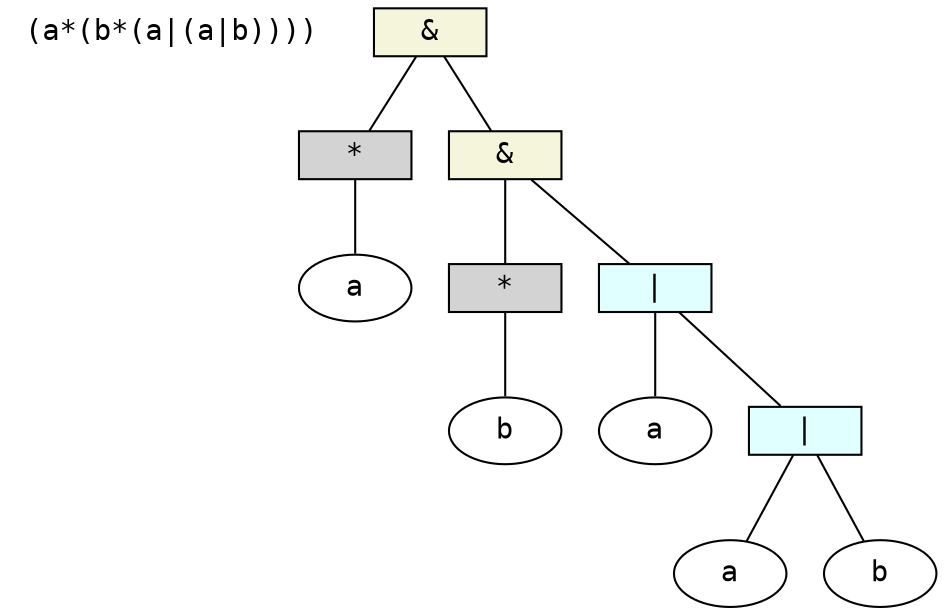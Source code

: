 digraph Ast {
node [shape=box,style=filled,height=.2,fontname=Courier];
edge [arrowhead=none];
0 [color=white,label="(a*(b*(a|(a|b))))"];
366712642 [fillcolor=beige,label="&"];
366712642 -> 1829164700;
366712642 -> 2018699554;
1829164700 [label="*"];
1829164700 -> 1311053135;
1311053135 [shape=ellipse,style=solid,label="a"];
2018699554 [fillcolor=beige,label="&"];
2018699554 -> 118352462;
2018699554 -> 1550089733;
118352462 [label="*"];
118352462 -> 865113938;
865113938 [shape=ellipse,style=solid,label="b"];
1550089733 [fillcolor=lightcyan,label="|"];
1550089733 -> 1442407170;
1550089733 -> 1028566121;
1442407170 [shape=ellipse,style=solid,label="a"];
1028566121 [fillcolor=lightcyan,label="|"];
1028566121 -> 1118140819;
1028566121 -> 1975012498;
1118140819 [shape=ellipse,style=solid,label="a"];
1975012498 [shape=ellipse,style=solid,label="b"];
}
